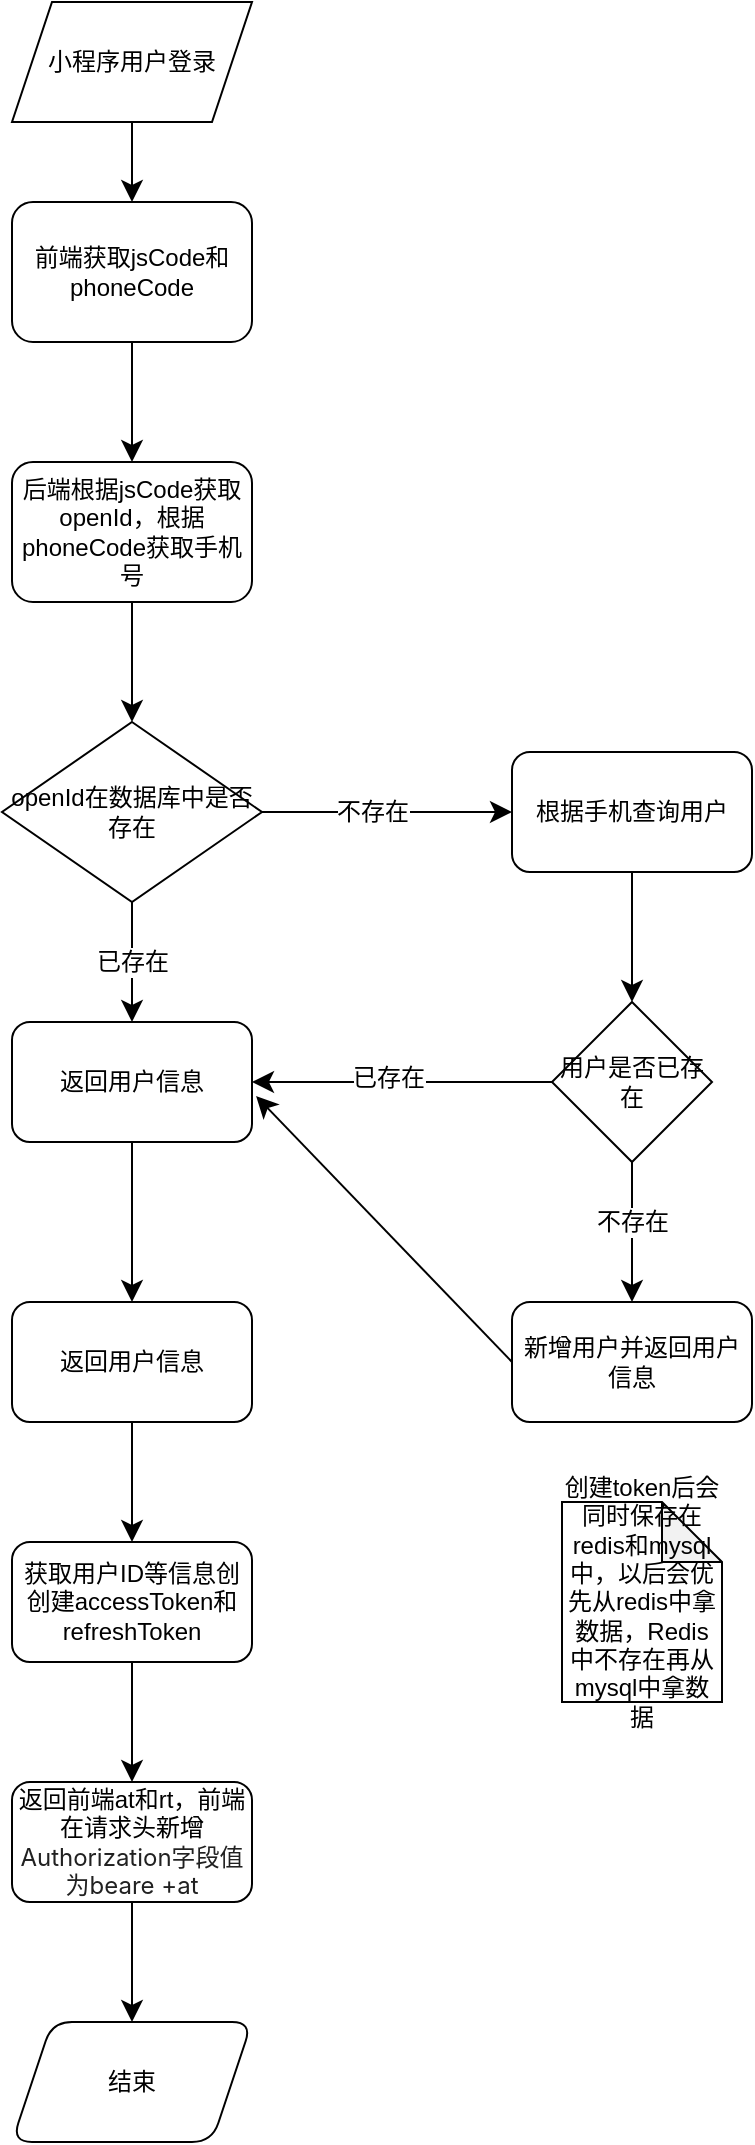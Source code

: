 <mxfile version="24.0.7" type="github">
  <diagram id="C5RBs43oDa-KdzZeNtuy" name="Page-1">
    <mxGraphModel dx="1674" dy="891" grid="1" gridSize="10" guides="1" tooltips="1" connect="1" arrows="1" fold="1" page="1" pageScale="1" pageWidth="827" pageHeight="1169" math="0" shadow="0">
      <root>
        <mxCell id="WIyWlLk6GJQsqaUBKTNV-0" />
        <mxCell id="WIyWlLk6GJQsqaUBKTNV-1" parent="WIyWlLk6GJQsqaUBKTNV-0" />
        <mxCell id="vq_UEweOmZDO1xIOBb29-7" value="" style="edgeStyle=none;curved=1;rounded=0;orthogonalLoop=1;jettySize=auto;html=1;fontSize=12;startSize=8;endSize=8;" edge="1" parent="WIyWlLk6GJQsqaUBKTNV-1" source="WIyWlLk6GJQsqaUBKTNV-3" target="vq_UEweOmZDO1xIOBb29-6">
          <mxGeometry relative="1" as="geometry" />
        </mxCell>
        <mxCell id="WIyWlLk6GJQsqaUBKTNV-3" value="前端获取jsCode和phoneCode" style="rounded=1;whiteSpace=wrap;html=1;fontSize=12;glass=0;strokeWidth=1;shadow=0;" parent="WIyWlLk6GJQsqaUBKTNV-1" vertex="1">
          <mxGeometry x="205" y="140" width="120" height="70" as="geometry" />
        </mxCell>
        <mxCell id="vq_UEweOmZDO1xIOBb29-1" value="" style="edgeStyle=none;curved=1;rounded=0;orthogonalLoop=1;jettySize=auto;html=1;fontSize=12;startSize=8;endSize=8;" edge="1" parent="WIyWlLk6GJQsqaUBKTNV-1" source="vq_UEweOmZDO1xIOBb29-0" target="WIyWlLk6GJQsqaUBKTNV-3">
          <mxGeometry relative="1" as="geometry" />
        </mxCell>
        <mxCell id="vq_UEweOmZDO1xIOBb29-0" value="小程序用户登录" style="shape=parallelogram;perimeter=parallelogramPerimeter;whiteSpace=wrap;html=1;fixedSize=1;" vertex="1" parent="WIyWlLk6GJQsqaUBKTNV-1">
          <mxGeometry x="205" y="40" width="120" height="60" as="geometry" />
        </mxCell>
        <mxCell id="vq_UEweOmZDO1xIOBb29-9" value="" style="edgeStyle=none;curved=1;rounded=0;orthogonalLoop=1;jettySize=auto;html=1;fontSize=12;startSize=8;endSize=8;" edge="1" parent="WIyWlLk6GJQsqaUBKTNV-1" source="vq_UEweOmZDO1xIOBb29-6">
          <mxGeometry relative="1" as="geometry">
            <mxPoint x="265" y="400" as="targetPoint" />
          </mxGeometry>
        </mxCell>
        <mxCell id="vq_UEweOmZDO1xIOBb29-6" value="后端根据jsCode获取openId，根据phoneCode获取手机号" style="rounded=1;whiteSpace=wrap;html=1;fontSize=12;glass=0;strokeWidth=1;shadow=0;" vertex="1" parent="WIyWlLk6GJQsqaUBKTNV-1">
          <mxGeometry x="205" y="270" width="120" height="70" as="geometry" />
        </mxCell>
        <mxCell id="vq_UEweOmZDO1xIOBb29-13" value="" style="edgeStyle=none;curved=1;rounded=0;orthogonalLoop=1;jettySize=auto;html=1;fontSize=12;startSize=8;endSize=8;" edge="1" parent="WIyWlLk6GJQsqaUBKTNV-1" source="vq_UEweOmZDO1xIOBb29-10" target="vq_UEweOmZDO1xIOBb29-12">
          <mxGeometry relative="1" as="geometry" />
        </mxCell>
        <mxCell id="vq_UEweOmZDO1xIOBb29-14" value="已存在" style="edgeLabel;html=1;align=center;verticalAlign=middle;resizable=0;points=[];fontSize=12;" vertex="1" connectable="0" parent="vq_UEweOmZDO1xIOBb29-13">
          <mxGeometry x="-0.433" relative="1" as="geometry">
            <mxPoint y="13" as="offset" />
          </mxGeometry>
        </mxCell>
        <mxCell id="vq_UEweOmZDO1xIOBb29-18" value="" style="edgeStyle=none;curved=1;rounded=0;orthogonalLoop=1;jettySize=auto;html=1;fontSize=12;startSize=8;endSize=8;" edge="1" parent="WIyWlLk6GJQsqaUBKTNV-1" source="vq_UEweOmZDO1xIOBb29-10" target="vq_UEweOmZDO1xIOBb29-17">
          <mxGeometry relative="1" as="geometry" />
        </mxCell>
        <mxCell id="vq_UEweOmZDO1xIOBb29-19" value="不存在" style="edgeLabel;html=1;align=center;verticalAlign=middle;resizable=0;points=[];fontSize=12;" vertex="1" connectable="0" parent="vq_UEweOmZDO1xIOBb29-18">
          <mxGeometry x="-0.536" y="-1" relative="1" as="geometry">
            <mxPoint x="26" y="-1" as="offset" />
          </mxGeometry>
        </mxCell>
        <mxCell id="vq_UEweOmZDO1xIOBb29-10" value="openId在数据库中是否存在" style="rhombus;whiteSpace=wrap;html=1;" vertex="1" parent="WIyWlLk6GJQsqaUBKTNV-1">
          <mxGeometry x="200" y="400" width="130" height="90" as="geometry" />
        </mxCell>
        <mxCell id="vq_UEweOmZDO1xIOBb29-11" style="edgeStyle=none;curved=1;rounded=0;orthogonalLoop=1;jettySize=auto;html=1;exitX=1;exitY=1;exitDx=0;exitDy=0;fontSize=12;startSize=8;endSize=8;" edge="1" parent="WIyWlLk6GJQsqaUBKTNV-1" source="vq_UEweOmZDO1xIOBb29-10" target="vq_UEweOmZDO1xIOBb29-10">
          <mxGeometry relative="1" as="geometry" />
        </mxCell>
        <mxCell id="vq_UEweOmZDO1xIOBb29-30" value="" style="edgeStyle=none;curved=1;rounded=0;orthogonalLoop=1;jettySize=auto;html=1;fontSize=12;startSize=8;endSize=8;" edge="1" parent="WIyWlLk6GJQsqaUBKTNV-1" source="vq_UEweOmZDO1xIOBb29-12" target="vq_UEweOmZDO1xIOBb29-29">
          <mxGeometry relative="1" as="geometry" />
        </mxCell>
        <mxCell id="vq_UEweOmZDO1xIOBb29-12" value="返回用户信息" style="rounded=1;whiteSpace=wrap;html=1;" vertex="1" parent="WIyWlLk6GJQsqaUBKTNV-1">
          <mxGeometry x="205" y="550" width="120" height="60" as="geometry" />
        </mxCell>
        <mxCell id="vq_UEweOmZDO1xIOBb29-21" style="edgeStyle=none;curved=1;rounded=0;orthogonalLoop=1;jettySize=auto;html=1;entryX=0.5;entryY=0;entryDx=0;entryDy=0;fontSize=12;startSize=8;endSize=8;" edge="1" parent="WIyWlLk6GJQsqaUBKTNV-1" source="vq_UEweOmZDO1xIOBb29-17" target="vq_UEweOmZDO1xIOBb29-20">
          <mxGeometry relative="1" as="geometry" />
        </mxCell>
        <mxCell id="vq_UEweOmZDO1xIOBb29-17" value="根据手机查询用户" style="rounded=1;whiteSpace=wrap;html=1;" vertex="1" parent="WIyWlLk6GJQsqaUBKTNV-1">
          <mxGeometry x="455" y="415" width="120" height="60" as="geometry" />
        </mxCell>
        <mxCell id="vq_UEweOmZDO1xIOBb29-22" style="edgeStyle=none;curved=1;rounded=0;orthogonalLoop=1;jettySize=auto;html=1;entryX=1;entryY=0.5;entryDx=0;entryDy=0;fontSize=12;startSize=8;endSize=8;" edge="1" parent="WIyWlLk6GJQsqaUBKTNV-1" source="vq_UEweOmZDO1xIOBb29-20" target="vq_UEweOmZDO1xIOBb29-12">
          <mxGeometry relative="1" as="geometry" />
        </mxCell>
        <mxCell id="vq_UEweOmZDO1xIOBb29-24" value="已存在" style="edgeLabel;html=1;align=center;verticalAlign=middle;resizable=0;points=[];fontSize=12;" vertex="1" connectable="0" parent="vq_UEweOmZDO1xIOBb29-22">
          <mxGeometry x="0.093" y="-2" relative="1" as="geometry">
            <mxPoint as="offset" />
          </mxGeometry>
        </mxCell>
        <mxCell id="vq_UEweOmZDO1xIOBb29-26" value="" style="edgeStyle=none;curved=1;rounded=0;orthogonalLoop=1;jettySize=auto;html=1;fontSize=12;startSize=8;endSize=8;" edge="1" parent="WIyWlLk6GJQsqaUBKTNV-1" source="vq_UEweOmZDO1xIOBb29-20" target="vq_UEweOmZDO1xIOBb29-25">
          <mxGeometry relative="1" as="geometry" />
        </mxCell>
        <mxCell id="vq_UEweOmZDO1xIOBb29-27" value="不存在" style="edgeLabel;html=1;align=center;verticalAlign=middle;resizable=0;points=[];fontSize=12;" vertex="1" connectable="0" parent="vq_UEweOmZDO1xIOBb29-26">
          <mxGeometry x="-0.4" relative="1" as="geometry">
            <mxPoint y="9" as="offset" />
          </mxGeometry>
        </mxCell>
        <mxCell id="vq_UEweOmZDO1xIOBb29-20" value="用户是否已存在" style="rhombus;whiteSpace=wrap;html=1;" vertex="1" parent="WIyWlLk6GJQsqaUBKTNV-1">
          <mxGeometry x="475" y="540" width="80" height="80" as="geometry" />
        </mxCell>
        <mxCell id="vq_UEweOmZDO1xIOBb29-25" value="新增用户并返回用户信息" style="rounded=1;whiteSpace=wrap;html=1;" vertex="1" parent="WIyWlLk6GJQsqaUBKTNV-1">
          <mxGeometry x="455" y="690" width="120" height="60" as="geometry" />
        </mxCell>
        <mxCell id="vq_UEweOmZDO1xIOBb29-28" style="edgeStyle=none;curved=1;rounded=0;orthogonalLoop=1;jettySize=auto;html=1;exitX=0;exitY=0.5;exitDx=0;exitDy=0;entryX=1.017;entryY=0.617;entryDx=0;entryDy=0;entryPerimeter=0;fontSize=12;startSize=8;endSize=8;" edge="1" parent="WIyWlLk6GJQsqaUBKTNV-1" source="vq_UEweOmZDO1xIOBb29-25" target="vq_UEweOmZDO1xIOBb29-12">
          <mxGeometry relative="1" as="geometry" />
        </mxCell>
        <mxCell id="vq_UEweOmZDO1xIOBb29-32" value="" style="edgeStyle=none;curved=1;rounded=0;orthogonalLoop=1;jettySize=auto;html=1;fontSize=12;startSize=8;endSize=8;" edge="1" parent="WIyWlLk6GJQsqaUBKTNV-1" source="vq_UEweOmZDO1xIOBb29-29" target="vq_UEweOmZDO1xIOBb29-31">
          <mxGeometry relative="1" as="geometry" />
        </mxCell>
        <mxCell id="vq_UEweOmZDO1xIOBb29-29" value="返回用户信息" style="rounded=1;whiteSpace=wrap;html=1;" vertex="1" parent="WIyWlLk6GJQsqaUBKTNV-1">
          <mxGeometry x="205" y="690" width="120" height="60" as="geometry" />
        </mxCell>
        <mxCell id="vq_UEweOmZDO1xIOBb29-34" value="" style="edgeStyle=none;curved=1;rounded=0;orthogonalLoop=1;jettySize=auto;html=1;fontSize=12;startSize=8;endSize=8;" edge="1" parent="WIyWlLk6GJQsqaUBKTNV-1" source="vq_UEweOmZDO1xIOBb29-31" target="vq_UEweOmZDO1xIOBb29-33">
          <mxGeometry relative="1" as="geometry" />
        </mxCell>
        <mxCell id="vq_UEweOmZDO1xIOBb29-31" value="获取用户ID等信息创创建accessToken和refreshToken" style="rounded=1;whiteSpace=wrap;html=1;" vertex="1" parent="WIyWlLk6GJQsqaUBKTNV-1">
          <mxGeometry x="205" y="810" width="120" height="60" as="geometry" />
        </mxCell>
        <mxCell id="vq_UEweOmZDO1xIOBb29-36" value="" style="edgeStyle=none;curved=1;rounded=0;orthogonalLoop=1;jettySize=auto;html=1;fontSize=12;startSize=8;endSize=8;" edge="1" parent="WIyWlLk6GJQsqaUBKTNV-1" source="vq_UEweOmZDO1xIOBb29-33" target="vq_UEweOmZDO1xIOBb29-35">
          <mxGeometry relative="1" as="geometry" />
        </mxCell>
        <mxCell id="vq_UEweOmZDO1xIOBb29-33" value="返回前端at和rt，前端在请求头新增&lt;span style=&quot;color: rgb(33, 33, 33); font-family: Inter, system-ui, -apple-system, BlinkMacSystemFont, &amp;quot;Segoe UI&amp;quot;, Roboto, Oxygen, Ubuntu, Cantarell, &amp;quot;Fira Sans&amp;quot;, &amp;quot;Droid Sans&amp;quot;, Helvetica, Arial, sans-serif; text-align: left; white-space-collapse: preserve; background-color: rgb(255, 255, 255);&quot;&gt;Authorization字段值为beare +at&lt;/span&gt;" style="rounded=1;whiteSpace=wrap;html=1;" vertex="1" parent="WIyWlLk6GJQsqaUBKTNV-1">
          <mxGeometry x="205" y="930" width="120" height="60" as="geometry" />
        </mxCell>
        <mxCell id="vq_UEweOmZDO1xIOBb29-35" value="结束" style="shape=parallelogram;perimeter=parallelogramPerimeter;whiteSpace=wrap;html=1;fixedSize=1;rounded=1;" vertex="1" parent="WIyWlLk6GJQsqaUBKTNV-1">
          <mxGeometry x="205" y="1050" width="120" height="60" as="geometry" />
        </mxCell>
        <mxCell id="vq_UEweOmZDO1xIOBb29-37" value="创建token后会同时保存在redis和mysql中，以后会优先从redis中拿数据，Redis中不存在再从mysql中拿数据" style="shape=note;whiteSpace=wrap;html=1;backgroundOutline=1;darkOpacity=0.05;" vertex="1" parent="WIyWlLk6GJQsqaUBKTNV-1">
          <mxGeometry x="480" y="790" width="80" height="100" as="geometry" />
        </mxCell>
      </root>
    </mxGraphModel>
  </diagram>
</mxfile>
